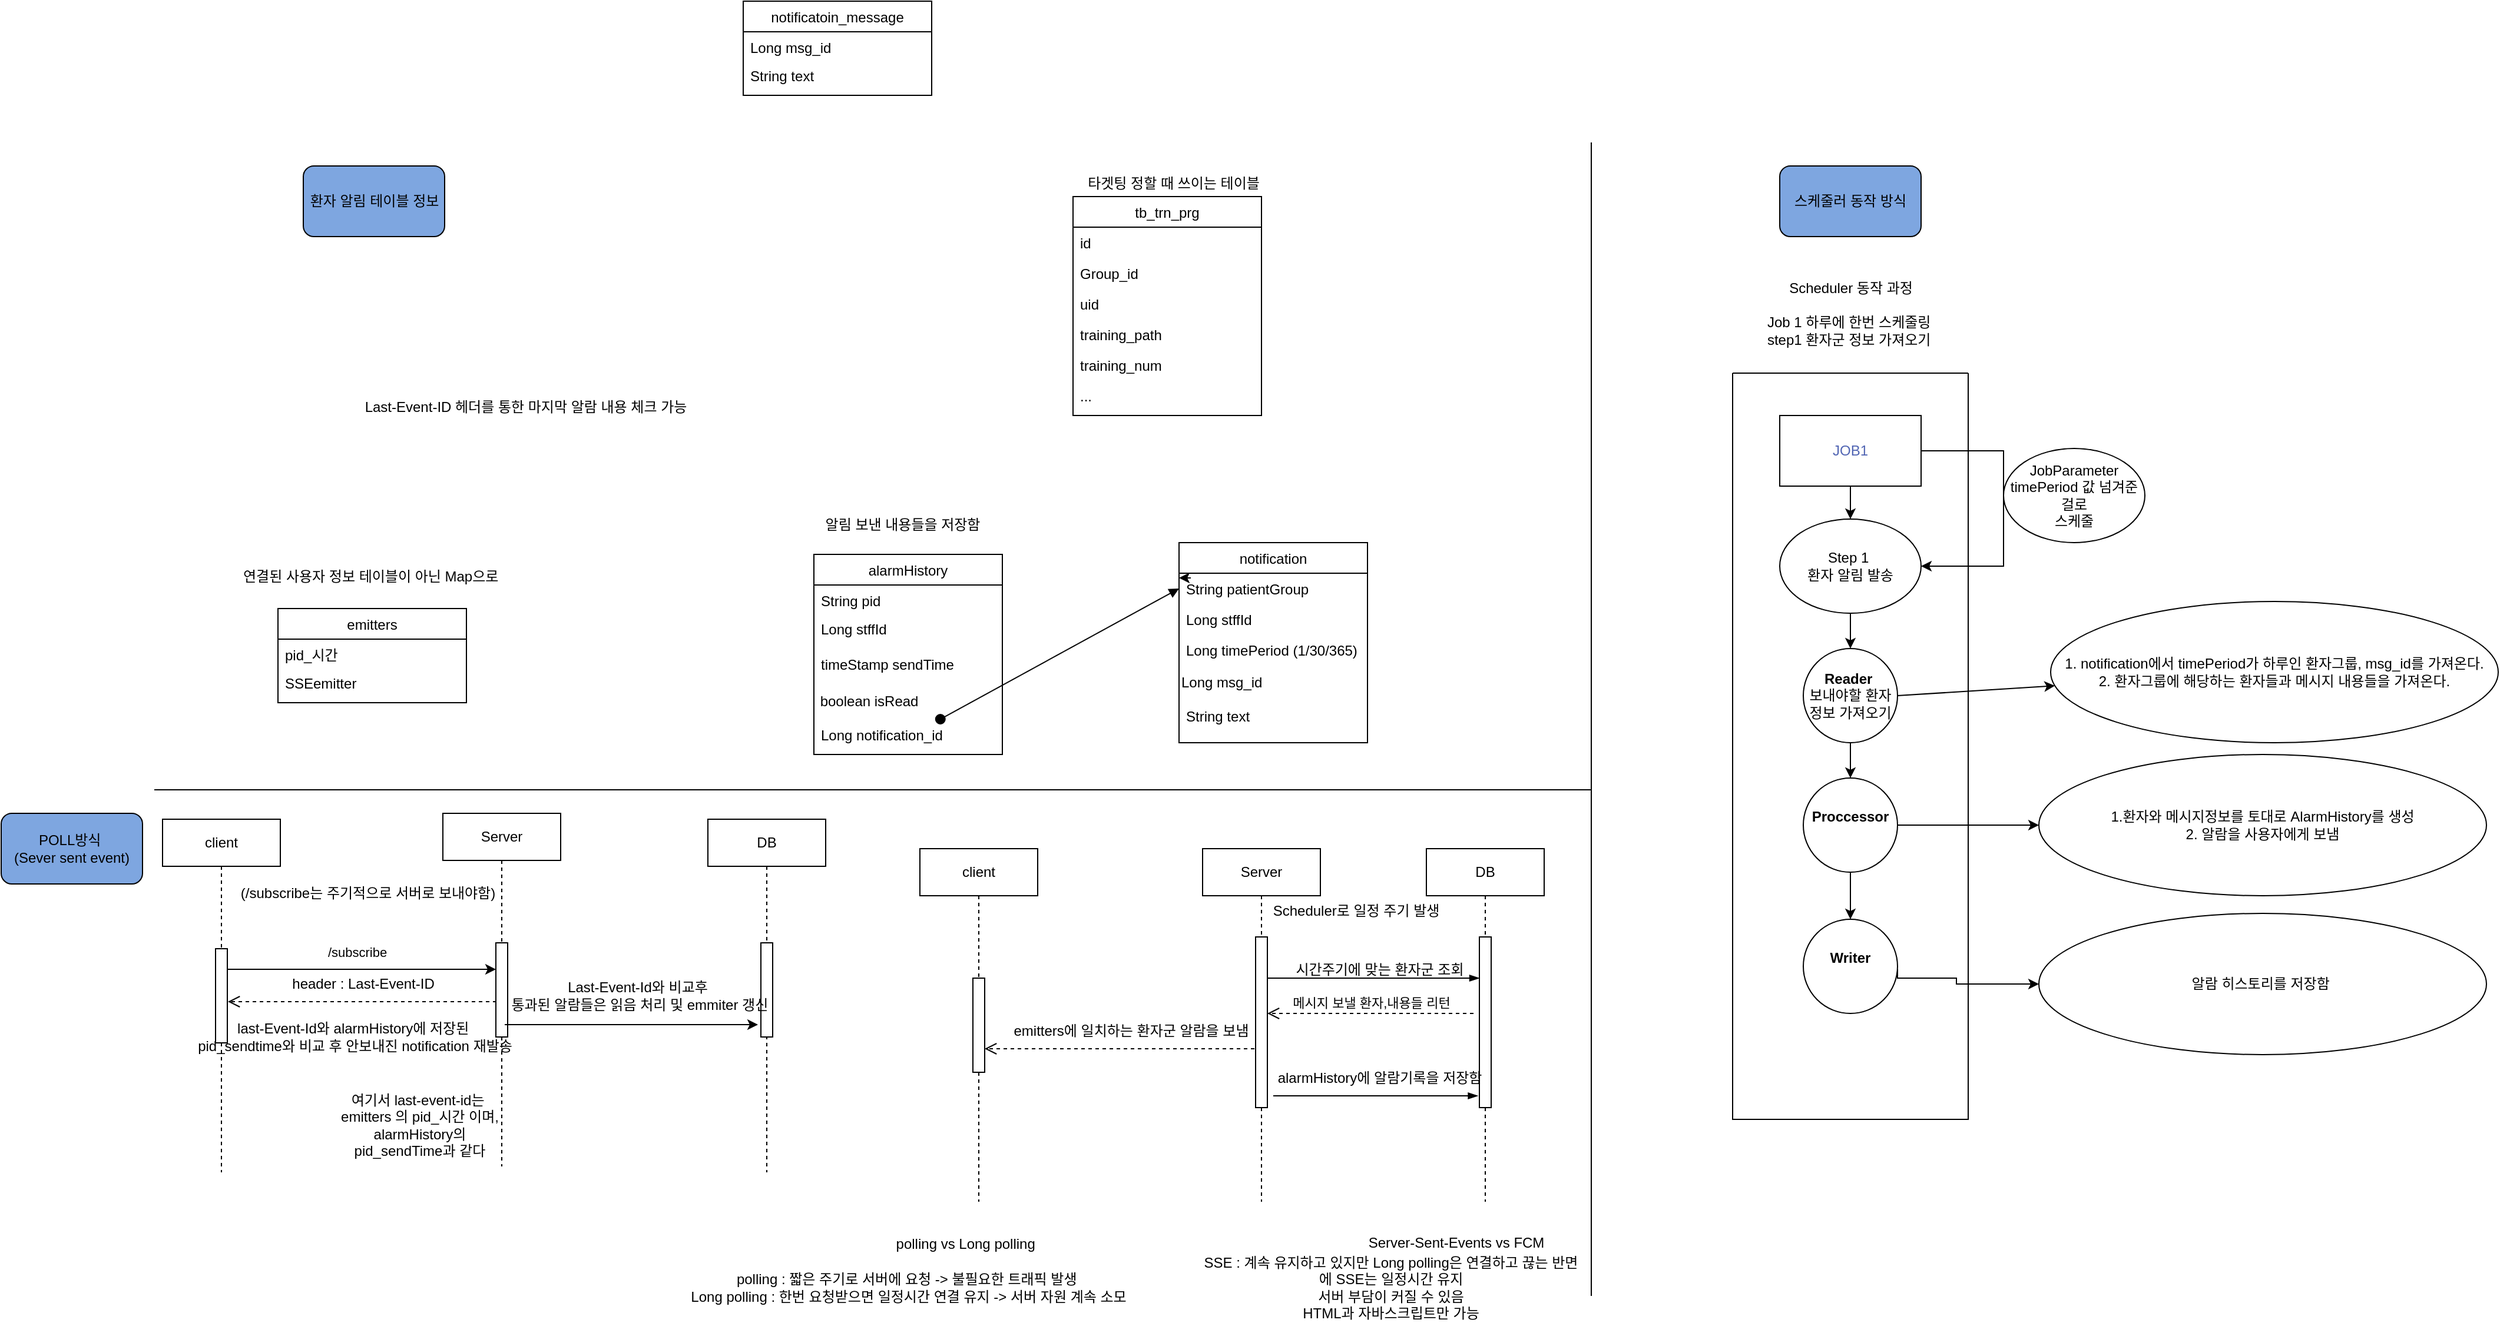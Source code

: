 <mxfile version="24.0.7" type="github">
  <diagram id="C5RBs43oDa-KdzZeNtuy" name="Page-1">
    <mxGraphModel dx="2901" dy="2324" grid="1" gridSize="10" guides="1" tooltips="1" connect="1" arrows="1" fold="1" page="1" pageScale="1" pageWidth="827" pageHeight="1169" background="#ffffff" math="0" shadow="0">
      <root>
        <mxCell id="WIyWlLk6GJQsqaUBKTNV-0" />
        <mxCell id="WIyWlLk6GJQsqaUBKTNV-1" parent="WIyWlLk6GJQsqaUBKTNV-0" />
        <mxCell id="zkfFHV4jXpPFQw0GAbJ--6" value="notificatoin_message" style="swimlane;fontStyle=0;align=center;verticalAlign=top;childLayout=stackLayout;horizontal=1;startSize=26;horizontalStack=0;resizeParent=1;resizeLast=0;collapsible=1;marginBottom=0;rounded=0;shadow=0;strokeWidth=1;" parent="WIyWlLk6GJQsqaUBKTNV-1" vertex="1">
          <mxGeometry x="-20" y="-140" width="160" height="80" as="geometry">
            <mxRectangle x="130" y="380" width="160" height="26" as="alternateBounds" />
          </mxGeometry>
        </mxCell>
        <mxCell id="zkfFHV4jXpPFQw0GAbJ--7" value="Long msg_id" style="text;align=left;verticalAlign=top;spacingLeft=4;spacingRight=4;overflow=hidden;rotatable=0;points=[[0,0.5],[1,0.5]];portConstraint=eastwest;" parent="zkfFHV4jXpPFQw0GAbJ--6" vertex="1">
          <mxGeometry y="26" width="160" height="24" as="geometry" />
        </mxCell>
        <mxCell id="Y5CRtkHLUo_hxefOHsX1-9" value="String text " style="text;align=left;verticalAlign=top;spacingLeft=4;spacingRight=4;overflow=hidden;rotatable=0;points=[[0,0.5],[1,0.5]];portConstraint=eastwest;" parent="zkfFHV4jXpPFQw0GAbJ--6" vertex="1">
          <mxGeometry y="50" width="160" height="30" as="geometry" />
        </mxCell>
        <mxCell id="Y5CRtkHLUo_hxefOHsX1-41" style="edgeStyle=orthogonalEdgeStyle;rounded=0;orthogonalLoop=1;jettySize=auto;html=1;" parent="WIyWlLk6GJQsqaUBKTNV-1" edge="1">
          <mxGeometry relative="1" as="geometry">
            <mxPoint x="350" y="350" as="targetPoint" />
            <mxPoint x="360" y="350" as="sourcePoint" />
          </mxGeometry>
        </mxCell>
        <mxCell id="zkfFHV4jXpPFQw0GAbJ--13" value="notification" style="swimlane;fontStyle=0;align=center;verticalAlign=top;childLayout=stackLayout;horizontal=1;startSize=26;horizontalStack=0;resizeParent=1;resizeLast=0;collapsible=1;marginBottom=0;rounded=0;shadow=0;strokeWidth=1;" parent="WIyWlLk6GJQsqaUBKTNV-1" vertex="1">
          <mxGeometry x="350" y="320" width="160" height="170" as="geometry">
            <mxRectangle x="340" y="380" width="170" height="26" as="alternateBounds" />
          </mxGeometry>
        </mxCell>
        <mxCell id="Y5CRtkHLUo_hxefOHsX1-2" value="String patientGroup" style="text;align=left;verticalAlign=top;spacingLeft=4;spacingRight=4;overflow=hidden;rotatable=0;points=[[0,0.5],[1,0.5]];portConstraint=eastwest;" parent="zkfFHV4jXpPFQw0GAbJ--13" vertex="1">
          <mxGeometry y="26" width="160" height="26" as="geometry" />
        </mxCell>
        <mxCell id="Y5CRtkHLUo_hxefOHsX1-3" value="Long stffId" style="text;align=left;verticalAlign=top;spacingLeft=4;spacingRight=4;overflow=hidden;rotatable=0;points=[[0,0.5],[1,0.5]];portConstraint=eastwest;" parent="zkfFHV4jXpPFQw0GAbJ--13" vertex="1">
          <mxGeometry y="52" width="160" height="26" as="geometry" />
        </mxCell>
        <mxCell id="Y5CRtkHLUo_hxefOHsX1-5" value="Long timePeriod (1/30/365)" style="text;align=left;verticalAlign=top;spacingLeft=4;spacingRight=4;overflow=hidden;rotatable=0;points=[[0,0.5],[1,0.5]];portConstraint=eastwest;" parent="zkfFHV4jXpPFQw0GAbJ--13" vertex="1">
          <mxGeometry y="78" width="160" height="26" as="geometry" />
        </mxCell>
        <mxCell id="Y5CRtkHLUo_hxefOHsX1-10" value="Long msg_id" style="text;html=1;align=left;verticalAlign=middle;resizable=0;points=[];autosize=1;strokeColor=none;fillColor=none;" parent="zkfFHV4jXpPFQw0GAbJ--13" vertex="1">
          <mxGeometry y="104" width="160" height="30" as="geometry" />
        </mxCell>
        <mxCell id="w-4qG2G89i9QHenakO-h-27" value="String text " style="text;align=left;verticalAlign=top;spacingLeft=4;spacingRight=4;overflow=hidden;rotatable=0;points=[[0,0.5],[1,0.5]];portConstraint=eastwest;" vertex="1" parent="zkfFHV4jXpPFQw0GAbJ--13">
          <mxGeometry y="134" width="160" height="30" as="geometry" />
        </mxCell>
        <mxCell id="zkfFHV4jXpPFQw0GAbJ--17" value="tb_trn_prg" style="swimlane;fontStyle=0;align=center;verticalAlign=top;childLayout=stackLayout;horizontal=1;startSize=26;horizontalStack=0;resizeParent=1;resizeLast=0;collapsible=1;marginBottom=0;rounded=0;shadow=0;strokeWidth=1;" parent="WIyWlLk6GJQsqaUBKTNV-1" vertex="1">
          <mxGeometry x="260" y="26" width="160" height="186" as="geometry">
            <mxRectangle x="550" y="140" width="160" height="26" as="alternateBounds" />
          </mxGeometry>
        </mxCell>
        <mxCell id="zkfFHV4jXpPFQw0GAbJ--18" value="id" style="text;align=left;verticalAlign=top;spacingLeft=4;spacingRight=4;overflow=hidden;rotatable=0;points=[[0,0.5],[1,0.5]];portConstraint=eastwest;" parent="zkfFHV4jXpPFQw0GAbJ--17" vertex="1">
          <mxGeometry y="26" width="160" height="26" as="geometry" />
        </mxCell>
        <mxCell id="zkfFHV4jXpPFQw0GAbJ--19" value="Group_id" style="text;align=left;verticalAlign=top;spacingLeft=4;spacingRight=4;overflow=hidden;rotatable=0;points=[[0,0.5],[1,0.5]];portConstraint=eastwest;rounded=0;shadow=0;html=0;" parent="zkfFHV4jXpPFQw0GAbJ--17" vertex="1">
          <mxGeometry y="52" width="160" height="26" as="geometry" />
        </mxCell>
        <mxCell id="zkfFHV4jXpPFQw0GAbJ--20" value="uid" style="text;align=left;verticalAlign=top;spacingLeft=4;spacingRight=4;overflow=hidden;rotatable=0;points=[[0,0.5],[1,0.5]];portConstraint=eastwest;rounded=0;shadow=0;html=0;" parent="zkfFHV4jXpPFQw0GAbJ--17" vertex="1">
          <mxGeometry y="78" width="160" height="26" as="geometry" />
        </mxCell>
        <mxCell id="zkfFHV4jXpPFQw0GAbJ--21" value="training_path" style="text;align=left;verticalAlign=top;spacingLeft=4;spacingRight=4;overflow=hidden;rotatable=0;points=[[0,0.5],[1,0.5]];portConstraint=eastwest;rounded=0;shadow=0;html=0;" parent="zkfFHV4jXpPFQw0GAbJ--17" vertex="1">
          <mxGeometry y="104" width="160" height="26" as="geometry" />
        </mxCell>
        <mxCell id="zkfFHV4jXpPFQw0GAbJ--22" value="training_num" style="text;align=left;verticalAlign=top;spacingLeft=4;spacingRight=4;overflow=hidden;rotatable=0;points=[[0,0.5],[1,0.5]];portConstraint=eastwest;rounded=0;shadow=0;html=0;" parent="zkfFHV4jXpPFQw0GAbJ--17" vertex="1">
          <mxGeometry y="130" width="160" height="26" as="geometry" />
        </mxCell>
        <mxCell id="zkfFHV4jXpPFQw0GAbJ--24" value="..." style="text;align=left;verticalAlign=top;spacingLeft=4;spacingRight=4;overflow=hidden;rotatable=0;points=[[0,0.5],[1,0.5]];portConstraint=eastwest;" parent="zkfFHV4jXpPFQw0GAbJ--17" vertex="1">
          <mxGeometry y="156" width="160" height="26" as="geometry" />
        </mxCell>
        <mxCell id="Y5CRtkHLUo_hxefOHsX1-7" value="타겟팅 정할 때 쓰이는 테이블" style="text;html=1;align=center;verticalAlign=middle;resizable=0;points=[];autosize=1;strokeColor=none;fillColor=none;" parent="WIyWlLk6GJQsqaUBKTNV-1" vertex="1">
          <mxGeometry x="265" width="160" height="30" as="geometry" />
        </mxCell>
        <mxCell id="Y5CRtkHLUo_hxefOHsX1-20" value="Server" style="shape=umlLifeline;whiteSpace=wrap;html=1;container=1;dropTarget=0;collapsible=0;recursiveResize=0;outlineConnect=0;portConstraint=eastwest;newEdgeStyle={&quot;curved&quot;:0,&quot;rounded&quot;:0};points=[[0,0,0,0,5],[0,1,0,0,-5],[1,0,0,0,5],[1,1,0,0,-5]];perimeter=rectanglePerimeter;targetShapes=umlLifeline;participant=label;" parent="WIyWlLk6GJQsqaUBKTNV-1" vertex="1">
          <mxGeometry x="370" y="580" width="100" height="300" as="geometry" />
        </mxCell>
        <mxCell id="Y5CRtkHLUo_hxefOHsX1-22" value="" style="html=1;points=[[0,0,0,0,5],[0,1,0,0,-5],[1,0,0,0,5],[1,1,0,0,-5]];perimeter=orthogonalPerimeter;outlineConnect=0;targetShapes=umlLifeline;portConstraint=eastwest;newEdgeStyle={&quot;curved&quot;:0,&quot;rounded&quot;:0};" parent="Y5CRtkHLUo_hxefOHsX1-20" vertex="1">
          <mxGeometry x="45" y="75" width="10" height="145" as="geometry" />
        </mxCell>
        <mxCell id="Y5CRtkHLUo_hxefOHsX1-21" value="client" style="shape=umlLifeline;whiteSpace=wrap;html=1;container=1;dropTarget=0;collapsible=0;recursiveResize=0;outlineConnect=0;portConstraint=eastwest;newEdgeStyle={&quot;curved&quot;:0,&quot;rounded&quot;:0};points=[[0,0,0,0,5],[0,1,0,0,-5],[1,0,0,0,5],[1,1,0,0,-5]];perimeter=rectanglePerimeter;targetShapes=umlLifeline;participant=label;" parent="WIyWlLk6GJQsqaUBKTNV-1" vertex="1">
          <mxGeometry x="130" y="580" width="100" height="300" as="geometry" />
        </mxCell>
        <mxCell id="Y5CRtkHLUo_hxefOHsX1-33" value="" style="html=1;points=[[0,0,0,0,5],[0,1,0,0,-5],[1,0,0,0,5],[1,1,0,0,-5]];perimeter=orthogonalPerimeter;outlineConnect=0;targetShapes=umlLifeline;portConstraint=eastwest;newEdgeStyle={&quot;curved&quot;:0,&quot;rounded&quot;:0};" parent="Y5CRtkHLUo_hxefOHsX1-21" vertex="1">
          <mxGeometry x="45" y="110" width="10" height="80" as="geometry" />
        </mxCell>
        <mxCell id="Y5CRtkHLUo_hxefOHsX1-23" value="DB" style="shape=umlLifeline;whiteSpace=wrap;html=1;container=1;dropTarget=0;collapsible=0;recursiveResize=0;outlineConnect=0;portConstraint=eastwest;newEdgeStyle={&quot;curved&quot;:0,&quot;rounded&quot;:0};points=[[0,0,0,0,5],[0,1,0,0,-5],[1,0,0,0,5],[1,1,0,0,-5]];perimeter=rectanglePerimeter;targetShapes=umlLifeline;participant=label;" parent="WIyWlLk6GJQsqaUBKTNV-1" vertex="1">
          <mxGeometry x="560" y="580" width="100" height="300" as="geometry" />
        </mxCell>
        <mxCell id="Y5CRtkHLUo_hxefOHsX1-24" value="" style="html=1;points=[[0,0,0,0,5],[0,1,0,0,-5],[1,0,0,0,5],[1,1,0,0,-5]];perimeter=orthogonalPerimeter;outlineConnect=0;targetShapes=umlLifeline;portConstraint=eastwest;newEdgeStyle={&quot;curved&quot;:0,&quot;rounded&quot;:0};" parent="Y5CRtkHLUo_hxefOHsX1-23" vertex="1">
          <mxGeometry x="45" y="75" width="10" height="145" as="geometry" />
        </mxCell>
        <mxCell id="Y5CRtkHLUo_hxefOHsX1-25" value="" style="edgeStyle=elbowEdgeStyle;fontSize=12;html=1;endArrow=blockThin;endFill=1;rounded=0;elbow=vertical;" parent="WIyWlLk6GJQsqaUBKTNV-1" source="Y5CRtkHLUo_hxefOHsX1-22" target="Y5CRtkHLUo_hxefOHsX1-24" edge="1">
          <mxGeometry width="160" relative="1" as="geometry">
            <mxPoint x="430" y="690" as="sourcePoint" />
            <mxPoint x="605" y="715" as="targetPoint" />
            <Array as="points">
              <mxPoint x="560" y="690" />
            </Array>
          </mxGeometry>
        </mxCell>
        <mxCell id="Y5CRtkHLUo_hxefOHsX1-30" value="시간주기에 맞는 환자군 조회" style="text;html=1;align=center;verticalAlign=middle;resizable=0;points=[];autosize=1;strokeColor=none;fillColor=none;" parent="WIyWlLk6GJQsqaUBKTNV-1" vertex="1">
          <mxGeometry x="440" y="668" width="160" height="30" as="geometry" />
        </mxCell>
        <mxCell id="Y5CRtkHLUo_hxefOHsX1-31" value="메시지 보낼 환자,내용들 리턴" style="html=1;verticalAlign=bottom;endArrow=open;dashed=1;endSize=8;curved=0;rounded=0;" parent="WIyWlLk6GJQsqaUBKTNV-1" target="Y5CRtkHLUo_hxefOHsX1-22" edge="1">
          <mxGeometry relative="1" as="geometry">
            <mxPoint x="600" y="720" as="sourcePoint" />
            <mxPoint x="520" y="720" as="targetPoint" />
          </mxGeometry>
        </mxCell>
        <mxCell id="Y5CRtkHLUo_hxefOHsX1-32" value="" style="html=1;verticalAlign=bottom;endArrow=open;dashed=1;endSize=8;curved=0;rounded=0;" parent="WIyWlLk6GJQsqaUBKTNV-1" target="Y5CRtkHLUo_hxefOHsX1-33" edge="1">
          <mxGeometry relative="1" as="geometry">
            <mxPoint x="414" y="750" as="sourcePoint" />
            <mxPoint x="334" y="750" as="targetPoint" />
          </mxGeometry>
        </mxCell>
        <mxCell id="Y5CRtkHLUo_hxefOHsX1-34" value="emitters에 일치하는 환자군 알람을 보냄" style="text;html=1;align=center;verticalAlign=middle;resizable=0;points=[];autosize=1;strokeColor=none;fillColor=none;" parent="WIyWlLk6GJQsqaUBKTNV-1" vertex="1">
          <mxGeometry x="204" y="720" width="210" height="30" as="geometry" />
        </mxCell>
        <mxCell id="Y5CRtkHLUo_hxefOHsX1-35" value="Server-Sent-Events vs FCM" style="text;html=1;align=center;verticalAlign=middle;resizable=0;points=[];autosize=1;strokeColor=none;fillColor=none;" parent="WIyWlLk6GJQsqaUBKTNV-1" vertex="1">
          <mxGeometry x="500" y="900" width="170" height="30" as="geometry" />
        </mxCell>
        <mxCell id="Y5CRtkHLUo_hxefOHsX1-36" value="SSE : 계속 유지하고 있지만 Long polling은 연결하고 끊는 반면에 SSE는 일정시간 유지&lt;div&gt;서버 부담이 커질 수 있음&lt;/div&gt;&lt;div&gt;HTML과 자바스크립트만 가능&lt;/div&gt;" style="text;html=1;align=center;verticalAlign=middle;whiteSpace=wrap;rounded=0;" parent="WIyWlLk6GJQsqaUBKTNV-1" vertex="1">
          <mxGeometry x="370" y="933" width="320" height="40" as="geometry" />
        </mxCell>
        <mxCell id="Y5CRtkHLUo_hxefOHsX1-37" value="polling vs Long polling&amp;nbsp;&lt;div&gt;&lt;br&gt;&lt;/div&gt;" style="text;html=1;align=center;verticalAlign=middle;resizable=0;points=[];autosize=1;strokeColor=none;fillColor=none;" parent="WIyWlLk6GJQsqaUBKTNV-1" vertex="1">
          <mxGeometry x="100" y="903" width="140" height="40" as="geometry" />
        </mxCell>
        <mxCell id="Y5CRtkHLUo_hxefOHsX1-38" value="polling : 짧은 주기로 서버에 요청 -&amp;gt; 불필요한 트래픽 발생&amp;nbsp;&lt;div&gt;Long polling : 한번 요청받으면 일정시간 연결 유지 -&amp;gt; 서버 자원 계속 소모&lt;/div&gt;" style="text;html=1;align=center;verticalAlign=middle;resizable=0;points=[];autosize=1;strokeColor=none;fillColor=none;" parent="WIyWlLk6GJQsqaUBKTNV-1" vertex="1">
          <mxGeometry x="-70" y="933" width="380" height="40" as="geometry" />
        </mxCell>
        <mxCell id="Y5CRtkHLUo_hxefOHsX1-39" value="Scheduler로 일정 주기 발생" style="text;html=1;align=center;verticalAlign=middle;resizable=0;points=[];autosize=1;strokeColor=none;fillColor=none;" parent="WIyWlLk6GJQsqaUBKTNV-1" vertex="1">
          <mxGeometry x="420" y="618" width="160" height="30" as="geometry" />
        </mxCell>
        <mxCell id="Y5CRtkHLUo_hxefOHsX1-42" value="emitters" style="swimlane;fontStyle=0;align=center;verticalAlign=top;childLayout=stackLayout;horizontal=1;startSize=26;horizontalStack=0;resizeParent=1;resizeLast=0;collapsible=1;marginBottom=0;rounded=0;shadow=0;strokeWidth=1;" parent="WIyWlLk6GJQsqaUBKTNV-1" vertex="1">
          <mxGeometry x="-415" y="376" width="160" height="80" as="geometry">
            <mxRectangle x="130" y="380" width="160" height="26" as="alternateBounds" />
          </mxGeometry>
        </mxCell>
        <mxCell id="Y5CRtkHLUo_hxefOHsX1-43" value="pid_시간" style="text;align=left;verticalAlign=top;spacingLeft=4;spacingRight=4;overflow=hidden;rotatable=0;points=[[0,0.5],[1,0.5]];portConstraint=eastwest;" parent="Y5CRtkHLUo_hxefOHsX1-42" vertex="1">
          <mxGeometry y="26" width="160" height="24" as="geometry" />
        </mxCell>
        <mxCell id="Y5CRtkHLUo_hxefOHsX1-44" value="SSEemitter" style="text;align=left;verticalAlign=top;spacingLeft=4;spacingRight=4;overflow=hidden;rotatable=0;points=[[0,0.5],[1,0.5]];portConstraint=eastwest;" parent="Y5CRtkHLUo_hxefOHsX1-42" vertex="1">
          <mxGeometry y="50" width="160" height="30" as="geometry" />
        </mxCell>
        <mxCell id="Y5CRtkHLUo_hxefOHsX1-48" value="연결된 사용자 정보 테이블이 아닌 Map으로&amp;nbsp;" style="text;html=1;align=center;verticalAlign=middle;resizable=0;points=[];autosize=1;strokeColor=none;fillColor=none;" parent="WIyWlLk6GJQsqaUBKTNV-1" vertex="1">
          <mxGeometry x="-450" y="334" width="230" height="30" as="geometry" />
        </mxCell>
        <mxCell id="Y5CRtkHLUo_hxefOHsX1-49" value="알림 보낸 내용들을 저장함" style="text;html=1;align=center;verticalAlign=middle;resizable=0;points=[];autosize=1;strokeColor=none;fillColor=none;" parent="WIyWlLk6GJQsqaUBKTNV-1" vertex="1">
          <mxGeometry x="40" y="290" width="150" height="30" as="geometry" />
        </mxCell>
        <mxCell id="Y5CRtkHLUo_hxefOHsX1-52" value="Scheduler 동작 과정&lt;div&gt;&lt;br&gt;&lt;/div&gt;&lt;div&gt;Job 1 하루에 한번 스케줄링&amp;nbsp;&lt;/div&gt;&lt;div&gt;step1 환자군 정보 가져오기&amp;nbsp;&lt;/div&gt;&lt;div&gt;&lt;br&gt;&lt;/div&gt;&lt;div&gt;&lt;br&gt;&lt;/div&gt;" style="text;html=1;align=center;verticalAlign=middle;resizable=0;points=[];autosize=1;strokeColor=none;fillColor=none;" parent="WIyWlLk6GJQsqaUBKTNV-1" vertex="1">
          <mxGeometry x="840" y="90" width="160" height="100" as="geometry" />
        </mxCell>
        <mxCell id="Y5CRtkHLUo_hxefOHsX1-53" value="alarmHistory에 알람기록을 저장함" style="text;html=1;align=center;verticalAlign=middle;resizable=0;points=[];autosize=1;strokeColor=none;fillColor=none;" parent="WIyWlLk6GJQsqaUBKTNV-1" vertex="1">
          <mxGeometry x="425" y="760" width="190" height="30" as="geometry" />
        </mxCell>
        <mxCell id="Y5CRtkHLUo_hxefOHsX1-54" value="Last-Event-ID 헤더를 통한 마지막 알람 내용 체크 가능" style="text;html=1;align=center;verticalAlign=middle;resizable=0;points=[];autosize=1;strokeColor=none;fillColor=none;" parent="WIyWlLk6GJQsqaUBKTNV-1" vertex="1">
          <mxGeometry x="-350" y="190" width="290" height="30" as="geometry" />
        </mxCell>
        <mxCell id="Y5CRtkHLUo_hxefOHsX1-78" value="client" style="shape=umlLifeline;whiteSpace=wrap;html=1;container=1;dropTarget=0;collapsible=0;recursiveResize=0;outlineConnect=0;portConstraint=eastwest;newEdgeStyle={&quot;curved&quot;:0,&quot;rounded&quot;:0};points=[[0,0,0,0,5],[0,1,0,0,-5],[1,0,0,0,5],[1,1,0,0,-5]];perimeter=rectanglePerimeter;targetShapes=umlLifeline;participant=label;" parent="WIyWlLk6GJQsqaUBKTNV-1" vertex="1">
          <mxGeometry x="-513" y="555" width="100" height="300" as="geometry" />
        </mxCell>
        <mxCell id="Y5CRtkHLUo_hxefOHsX1-79" value="" style="html=1;points=[[0,0,0,0,5],[0,1,0,0,-5],[1,0,0,0,5],[1,1,0,0,-5]];perimeter=orthogonalPerimeter;outlineConnect=0;targetShapes=umlLifeline;portConstraint=eastwest;newEdgeStyle={&quot;curved&quot;:0,&quot;rounded&quot;:0};" parent="Y5CRtkHLUo_hxefOHsX1-78" vertex="1">
          <mxGeometry x="45" y="110" width="10" height="80" as="geometry" />
        </mxCell>
        <mxCell id="Y5CRtkHLUo_hxefOHsX1-80" value="Server" style="shape=umlLifeline;whiteSpace=wrap;html=1;container=1;dropTarget=0;collapsible=0;recursiveResize=0;outlineConnect=0;portConstraint=eastwest;newEdgeStyle={&quot;curved&quot;:0,&quot;rounded&quot;:0};points=[[0,0,0,0,5],[0,1,0,0,-5],[1,0,0,0,5],[1,1,0,0,-5]];perimeter=rectanglePerimeter;targetShapes=umlLifeline;participant=label;" parent="WIyWlLk6GJQsqaUBKTNV-1" vertex="1">
          <mxGeometry x="-275" y="550" width="100" height="300" as="geometry" />
        </mxCell>
        <mxCell id="Y5CRtkHLUo_hxefOHsX1-81" value="" style="html=1;points=[[0,0,0,0,5],[0,1,0,0,-5],[1,0,0,0,5],[1,1,0,0,-5]];perimeter=orthogonalPerimeter;outlineConnect=0;targetShapes=umlLifeline;portConstraint=eastwest;newEdgeStyle={&quot;curved&quot;:0,&quot;rounded&quot;:0};" parent="Y5CRtkHLUo_hxefOHsX1-80" vertex="1">
          <mxGeometry x="45" y="110" width="10" height="80" as="geometry" />
        </mxCell>
        <mxCell id="Y5CRtkHLUo_hxefOHsX1-82" value="DB" style="shape=umlLifeline;whiteSpace=wrap;html=1;container=1;dropTarget=0;collapsible=0;recursiveResize=0;outlineConnect=0;portConstraint=eastwest;newEdgeStyle={&quot;curved&quot;:0,&quot;rounded&quot;:0};points=[[0,0,0,0,5],[0,1,0,0,-5],[1,0,0,0,5],[1,1,0,0,-5]];perimeter=rectanglePerimeter;targetShapes=umlLifeline;participant=label;" parent="WIyWlLk6GJQsqaUBKTNV-1" vertex="1">
          <mxGeometry x="-50" y="555" width="100" height="300" as="geometry" />
        </mxCell>
        <mxCell id="Y5CRtkHLUo_hxefOHsX1-83" value="" style="html=1;points=[[0,0,0,0,5],[0,1,0,0,-5],[1,0,0,0,5],[1,1,0,0,-5]];perimeter=orthogonalPerimeter;outlineConnect=0;targetShapes=umlLifeline;portConstraint=eastwest;newEdgeStyle={&quot;curved&quot;:0,&quot;rounded&quot;:0};" parent="Y5CRtkHLUo_hxefOHsX1-82" vertex="1">
          <mxGeometry x="45" y="105" width="10" height="80" as="geometry" />
        </mxCell>
        <mxCell id="Y5CRtkHLUo_hxefOHsX1-84" style="edgeStyle=orthogonalEdgeStyle;rounded=0;orthogonalLoop=1;jettySize=auto;html=1;curved=0;" parent="WIyWlLk6GJQsqaUBKTNV-1" source="Y5CRtkHLUo_hxefOHsX1-79" edge="1">
          <mxGeometry relative="1" as="geometry">
            <mxPoint x="-408" y="682.5" as="sourcePoint" />
            <mxPoint x="-230" y="682.5" as="targetPoint" />
            <Array as="points">
              <mxPoint x="-344" y="683" />
            </Array>
          </mxGeometry>
        </mxCell>
        <mxCell id="Y5CRtkHLUo_hxefOHsX1-85" value="/subscribe" style="edgeLabel;html=1;align=center;verticalAlign=middle;resizable=0;points=[];" parent="Y5CRtkHLUo_hxefOHsX1-84" vertex="1" connectable="0">
          <mxGeometry x="-0.152" y="-2" relative="1" as="geometry">
            <mxPoint x="13" y="-17" as="offset" />
          </mxGeometry>
        </mxCell>
        <mxCell id="Y5CRtkHLUo_hxefOHsX1-86" value="header : Last-Event-ID" style="text;html=1;align=center;verticalAlign=middle;resizable=0;points=[];autosize=1;strokeColor=none;fillColor=none;" parent="WIyWlLk6GJQsqaUBKTNV-1" vertex="1">
          <mxGeometry x="-413.5" y="680" width="140" height="30" as="geometry" />
        </mxCell>
        <mxCell id="Y5CRtkHLUo_hxefOHsX1-87" value="last-Event-Id와 alarmHistory에 저장된&amp;nbsp;&lt;div&gt;pid_sendtime와 비교 후 안보내진 notification 재발송&lt;/div&gt;" style="text;html=1;align=center;verticalAlign=middle;resizable=0;points=[];autosize=1;strokeColor=none;fillColor=none;" parent="WIyWlLk6GJQsqaUBKTNV-1" vertex="1">
          <mxGeometry x="-490" y="720" width="280" height="40" as="geometry" />
        </mxCell>
        <mxCell id="Y5CRtkHLUo_hxefOHsX1-88" value="" style="endArrow=classic;html=1;rounded=0;" parent="WIyWlLk6GJQsqaUBKTNV-1" edge="1">
          <mxGeometry width="50" height="50" relative="1" as="geometry">
            <mxPoint x="-222.5" y="729.5" as="sourcePoint" />
            <mxPoint x="-7.5" y="729.5" as="targetPoint" />
            <Array as="points">
              <mxPoint x="-142.5" y="729.5" />
            </Array>
          </mxGeometry>
        </mxCell>
        <mxCell id="Y5CRtkHLUo_hxefOHsX1-90" value="" style="html=1;verticalAlign=bottom;endArrow=open;dashed=1;endSize=8;curved=0;rounded=0;" parent="WIyWlLk6GJQsqaUBKTNV-1" edge="1">
          <mxGeometry relative="1" as="geometry">
            <mxPoint x="-229.5" y="710" as="sourcePoint" />
            <mxPoint x="-457.5" y="710" as="targetPoint" />
          </mxGeometry>
        </mxCell>
        <mxCell id="Y5CRtkHLUo_hxefOHsX1-94" value="alarmHistory" style="swimlane;fontStyle=0;align=center;verticalAlign=top;childLayout=stackLayout;horizontal=1;startSize=26;horizontalStack=0;resizeParent=1;resizeLast=0;collapsible=1;marginBottom=0;rounded=0;shadow=0;strokeWidth=1;" parent="WIyWlLk6GJQsqaUBKTNV-1" vertex="1">
          <mxGeometry x="40" y="330" width="160" height="170" as="geometry">
            <mxRectangle x="130" y="380" width="160" height="26" as="alternateBounds" />
          </mxGeometry>
        </mxCell>
        <mxCell id="Y5CRtkHLUo_hxefOHsX1-95" value="String pid" style="text;align=left;verticalAlign=top;spacingLeft=4;spacingRight=4;overflow=hidden;rotatable=0;points=[[0,0.5],[1,0.5]];portConstraint=eastwest;" parent="Y5CRtkHLUo_hxefOHsX1-94" vertex="1">
          <mxGeometry y="26" width="160" height="24" as="geometry" />
        </mxCell>
        <mxCell id="Y5CRtkHLUo_hxefOHsX1-96" value="Long stffId" style="text;align=left;verticalAlign=top;spacingLeft=4;spacingRight=4;overflow=hidden;rotatable=0;points=[[0,0.5],[1,0.5]];portConstraint=eastwest;" parent="Y5CRtkHLUo_hxefOHsX1-94" vertex="1">
          <mxGeometry y="50" width="160" height="30" as="geometry" />
        </mxCell>
        <mxCell id="Y5CRtkHLUo_hxefOHsX1-98" value="timeStamp sendTime" style="text;align=left;verticalAlign=top;spacingLeft=4;spacingRight=4;overflow=hidden;rotatable=0;points=[[0,0.5],[1,0.5]];portConstraint=eastwest;" parent="Y5CRtkHLUo_hxefOHsX1-94" vertex="1">
          <mxGeometry y="80" width="160" height="30" as="geometry" />
        </mxCell>
        <mxCell id="Y5CRtkHLUo_hxefOHsX1-100" value="&amp;nbsp;boolean isRead" style="text;html=1;align=left;verticalAlign=middle;resizable=0;points=[];autosize=1;strokeColor=none;fillColor=none;" parent="Y5CRtkHLUo_hxefOHsX1-94" vertex="1">
          <mxGeometry y="110" width="160" height="30" as="geometry" />
        </mxCell>
        <mxCell id="Y5CRtkHLUo_hxefOHsX1-101" value="Long notification_id" style="text;align=left;verticalAlign=top;spacingLeft=4;spacingRight=4;overflow=hidden;rotatable=0;points=[[0,0.5],[1,0.5]];portConstraint=eastwest;" parent="Y5CRtkHLUo_hxefOHsX1-94" vertex="1">
          <mxGeometry y="140" width="160" height="30" as="geometry" />
        </mxCell>
        <mxCell id="Y5CRtkHLUo_hxefOHsX1-102" value="Last-Event-Id와 비교후&lt;div&gt;&amp;nbsp;통과된 알람들은 읽음 처리 및 emmiter 갱신&lt;/div&gt;" style="text;html=1;align=center;verticalAlign=middle;resizable=0;points=[];autosize=1;strokeColor=none;fillColor=none;" parent="WIyWlLk6GJQsqaUBKTNV-1" vertex="1">
          <mxGeometry x="-230" y="685" width="240" height="40" as="geometry" />
        </mxCell>
        <mxCell id="Y5CRtkHLUo_hxefOHsX1-104" value="" style="edgeStyle=elbowEdgeStyle;fontSize=12;html=1;endArrow=blockThin;endFill=1;rounded=0;exitX=-0.014;exitY=0.9;exitDx=0;exitDy=0;exitPerimeter=0;" parent="WIyWlLk6GJQsqaUBKTNV-1" edge="1">
          <mxGeometry width="160" relative="1" as="geometry">
            <mxPoint x="430" y="790" as="sourcePoint" />
            <mxPoint x="603.77" y="790" as="targetPoint" />
            <Array as="points">
              <mxPoint x="543.77" y="773" />
              <mxPoint x="518.77" y="783" />
            </Array>
          </mxGeometry>
        </mxCell>
        <mxCell id="Y5CRtkHLUo_hxefOHsX1-106" value="여기서 last-event-id는&amp;nbsp;&lt;div&gt;emitters 의 pid_시간 이며,&lt;/div&gt;&lt;div&gt;alarmHistory의&lt;/div&gt;&lt;div&gt;pid_sendTime과 같다&lt;/div&gt;" style="text;html=1;align=center;verticalAlign=middle;resizable=0;points=[];autosize=1;strokeColor=none;fillColor=none;" parent="WIyWlLk6GJQsqaUBKTNV-1" vertex="1">
          <mxGeometry x="-370" y="780" width="150" height="70" as="geometry" />
        </mxCell>
        <mxCell id="Y5CRtkHLUo_hxefOHsX1-108" value="(/subscribe는 주기적으로 서버로 보내야함)" style="text;html=1;align=center;verticalAlign=middle;resizable=0;points=[];autosize=1;strokeColor=none;fillColor=none;" parent="WIyWlLk6GJQsqaUBKTNV-1" vertex="1">
          <mxGeometry x="-454" y="603" width="230" height="30" as="geometry" />
        </mxCell>
        <mxCell id="Y5CRtkHLUo_hxefOHsX1-110" value="" style="html=1;verticalAlign=bottom;startArrow=oval;startFill=1;endArrow=block;startSize=8;curved=0;rounded=0;entryX=0;entryY=0.5;entryDx=0;entryDy=0;" parent="WIyWlLk6GJQsqaUBKTNV-1" edge="1" target="Y5CRtkHLUo_hxefOHsX1-2" source="Y5CRtkHLUo_hxefOHsX1-101">
          <mxGeometry width="60" relative="1" as="geometry">
            <mxPoint x="-230" y="430" as="sourcePoint" />
            <mxPoint x="340" y="390" as="targetPoint" />
          </mxGeometry>
        </mxCell>
        <mxCell id="w-4qG2G89i9QHenakO-h-14" style="edgeStyle=orthogonalEdgeStyle;rounded=0;orthogonalLoop=1;jettySize=auto;html=1;entryX=0.5;entryY=0;entryDx=0;entryDy=0;" edge="1" parent="WIyWlLk6GJQsqaUBKTNV-1" source="w-4qG2G89i9QHenakO-h-1" target="w-4qG2G89i9QHenakO-h-12">
          <mxGeometry relative="1" as="geometry" />
        </mxCell>
        <mxCell id="w-4qG2G89i9QHenakO-h-1" value="Step 1&amp;nbsp;&lt;div&gt;환자 알림 발송&lt;/div&gt;" style="ellipse;whiteSpace=wrap;html=1;" vertex="1" parent="WIyWlLk6GJQsqaUBKTNV-1">
          <mxGeometry x="860" y="300" width="120" height="80" as="geometry" />
        </mxCell>
        <mxCell id="w-4qG2G89i9QHenakO-h-2" value="" style="swimlane;startSize=0;" vertex="1" parent="WIyWlLk6GJQsqaUBKTNV-1">
          <mxGeometry x="820" y="176" width="200" height="634" as="geometry">
            <mxRectangle x="820" y="176" width="50" height="40" as="alternateBounds" />
          </mxGeometry>
        </mxCell>
        <mxCell id="w-4qG2G89i9QHenakO-h-0" value="&lt;font color=&quot;#5165b3&quot;&gt;JOB1&lt;/font&gt;" style="rounded=0;whiteSpace=wrap;html=1;" vertex="1" parent="w-4qG2G89i9QHenakO-h-2">
          <mxGeometry x="40" y="36" width="120" height="60" as="geometry" />
        </mxCell>
        <mxCell id="w-4qG2G89i9QHenakO-h-25" style="edgeStyle=orthogonalEdgeStyle;rounded=0;orthogonalLoop=1;jettySize=auto;html=1;entryX=0.5;entryY=0;entryDx=0;entryDy=0;" edge="1" parent="w-4qG2G89i9QHenakO-h-2" source="w-4qG2G89i9QHenakO-h-12" target="w-4qG2G89i9QHenakO-h-15">
          <mxGeometry relative="1" as="geometry" />
        </mxCell>
        <mxCell id="w-4qG2G89i9QHenakO-h-12" value="&lt;b&gt;Reader&amp;nbsp;&lt;/b&gt;&lt;div&gt;보내야할 환자 정보 가져오기&lt;/div&gt;" style="ellipse;whiteSpace=wrap;html=1;aspect=fixed;" vertex="1" parent="w-4qG2G89i9QHenakO-h-2">
          <mxGeometry x="60" y="234" width="80" height="80" as="geometry" />
        </mxCell>
        <mxCell id="w-4qG2G89i9QHenakO-h-13" value="" style="endArrow=classic;html=1;rounded=0;" edge="1" parent="w-4qG2G89i9QHenakO-h-2" target="w-4qG2G89i9QHenakO-h-1">
          <mxGeometry width="50" height="50" relative="1" as="geometry">
            <mxPoint x="100" y="96" as="sourcePoint" />
            <mxPoint x="150" y="46" as="targetPoint" />
          </mxGeometry>
        </mxCell>
        <mxCell id="w-4qG2G89i9QHenakO-h-26" style="edgeStyle=orthogonalEdgeStyle;rounded=0;orthogonalLoop=1;jettySize=auto;html=1;entryX=0.5;entryY=0;entryDx=0;entryDy=0;" edge="1" parent="w-4qG2G89i9QHenakO-h-2" source="w-4qG2G89i9QHenakO-h-15" target="w-4qG2G89i9QHenakO-h-21">
          <mxGeometry relative="1" as="geometry" />
        </mxCell>
        <mxCell id="w-4qG2G89i9QHenakO-h-15" value="&lt;b&gt;Proccessor&lt;/b&gt;&lt;div&gt;&lt;b&gt;&lt;br&gt;&lt;/b&gt;&lt;/div&gt;" style="ellipse;whiteSpace=wrap;html=1;aspect=fixed;" vertex="1" parent="w-4qG2G89i9QHenakO-h-2">
          <mxGeometry x="60" y="344" width="80" height="80" as="geometry" />
        </mxCell>
        <mxCell id="w-4qG2G89i9QHenakO-h-16" value="" style="endArrow=classic;html=1;rounded=0;" edge="1" parent="w-4qG2G89i9QHenakO-h-2" target="w-4qG2G89i9QHenakO-h-17">
          <mxGeometry width="50" height="50" relative="1" as="geometry">
            <mxPoint x="140" y="274" as="sourcePoint" />
            <mxPoint x="310" y="244" as="targetPoint" />
          </mxGeometry>
        </mxCell>
        <mxCell id="w-4qG2G89i9QHenakO-h-21" value="&lt;b&gt;Writer&lt;/b&gt;&lt;br&gt;&lt;div&gt;&lt;b&gt;&lt;br&gt;&lt;/b&gt;&lt;/div&gt;" style="ellipse;whiteSpace=wrap;html=1;aspect=fixed;" vertex="1" parent="w-4qG2G89i9QHenakO-h-2">
          <mxGeometry x="60" y="464" width="80" height="80" as="geometry" />
        </mxCell>
        <mxCell id="w-4qG2G89i9QHenakO-h-3" value="" style="endArrow=none;html=1;rounded=0;" edge="1" parent="WIyWlLk6GJQsqaUBKTNV-1">
          <mxGeometry width="50" height="50" relative="1" as="geometry">
            <mxPoint x="-520" y="530" as="sourcePoint" />
            <mxPoint x="700" y="530" as="targetPoint" />
          </mxGeometry>
        </mxCell>
        <mxCell id="w-4qG2G89i9QHenakO-h-6" value="" style="endArrow=none;html=1;rounded=0;" edge="1" parent="WIyWlLk6GJQsqaUBKTNV-1">
          <mxGeometry width="50" height="50" relative="1" as="geometry">
            <mxPoint x="700" y="960" as="sourcePoint" />
            <mxPoint x="700" y="-20" as="targetPoint" />
          </mxGeometry>
        </mxCell>
        <mxCell id="w-4qG2G89i9QHenakO-h-8" value="환자 알림 테이블 정보" style="rounded=1;whiteSpace=wrap;html=1;fillColor=#7EA6E0;" vertex="1" parent="WIyWlLk6GJQsqaUBKTNV-1">
          <mxGeometry x="-393.5" width="120" height="60" as="geometry" />
        </mxCell>
        <mxCell id="w-4qG2G89i9QHenakO-h-9" value="POLL방식&amp;nbsp;&lt;br&gt;(Sever sent event)&lt;span style=&quot;color: rgba(0, 0, 0, 0); font-family: monospace; font-size: 0px; text-align: start; text-wrap: nowrap;&quot;&gt;%3CmxGraphModel%3E%3Croot%3E%3CmxCell%20id%3D%220%22%2F%3E%3CmxCell%20id%3D%221%22%20parent%3D%220%22%2F%3E%3CmxCell%20id%3D%222%22%20value%3D%22%ED%99%98%EC%9E%90%20%EC%95%8C%EB%A6%BC%20%ED%85%8C%EC%9D%B4%EB%B8%94%20%EC%A0%95%EB%B3%B4%22%20style%3D%22rounded%3D1%3BwhiteSpace%3Dwrap%3Bhtml%3D1%3BfillColor%3D%237EA6E0%3B%22%20vertex%3D%221%22%20parent%3D%221%22%3E%3CmxGeometry%20x%3D%22-393.5%22%20width%3D%22120%22%20height%3D%2260%22%20as%3D%22geometry%22%2F%3E%3C%2FmxCell%3E%3C%2Froot%3E%3C%2FmxGraphModel%E&lt;/span&gt;" style="rounded=1;whiteSpace=wrap;html=1;fillColor=#7EA6E0;" vertex="1" parent="WIyWlLk6GJQsqaUBKTNV-1">
          <mxGeometry x="-650" y="550" width="120" height="60" as="geometry" />
        </mxCell>
        <mxCell id="w-4qG2G89i9QHenakO-h-10" value="스케줄러 동작 방식" style="rounded=1;whiteSpace=wrap;html=1;fillColor=#7EA6E0;" vertex="1" parent="WIyWlLk6GJQsqaUBKTNV-1">
          <mxGeometry x="860" width="120" height="60" as="geometry" />
        </mxCell>
        <mxCell id="w-4qG2G89i9QHenakO-h-17" value="1. notification에서 timePeriod가 하루인 환자그룹, msg_id를 가져온다.&lt;div&gt;&lt;div&gt;&lt;div&gt;2. 환자그룹에 해당하는 환자들과 메시지 내용들을 가져온다.&lt;/div&gt;&lt;/div&gt;&lt;/div&gt;" style="ellipse;whiteSpace=wrap;html=1;" vertex="1" parent="WIyWlLk6GJQsqaUBKTNV-1">
          <mxGeometry x="1090" y="370" width="380" height="120" as="geometry" />
        </mxCell>
        <mxCell id="w-4qG2G89i9QHenakO-h-19" value="1.환자와 메시지정보를 토대로 AlarmHistory를 생성&lt;div&gt;2. 알람을 사용자에게 보냄&lt;/div&gt;" style="ellipse;whiteSpace=wrap;html=1;" vertex="1" parent="WIyWlLk6GJQsqaUBKTNV-1">
          <mxGeometry x="1080" y="500" width="380" height="120" as="geometry" />
        </mxCell>
        <mxCell id="w-4qG2G89i9QHenakO-h-20" style="edgeStyle=orthogonalEdgeStyle;rounded=0;orthogonalLoop=1;jettySize=auto;html=1;" edge="1" parent="WIyWlLk6GJQsqaUBKTNV-1" source="w-4qG2G89i9QHenakO-h-15" target="w-4qG2G89i9QHenakO-h-19">
          <mxGeometry relative="1" as="geometry" />
        </mxCell>
        <mxCell id="w-4qG2G89i9QHenakO-h-22" value="알람 히스토리를 저장함&amp;nbsp;" style="ellipse;whiteSpace=wrap;html=1;" vertex="1" parent="WIyWlLk6GJQsqaUBKTNV-1">
          <mxGeometry x="1080" y="635" width="380" height="120" as="geometry" />
        </mxCell>
        <mxCell id="w-4qG2G89i9QHenakO-h-24" style="edgeStyle=orthogonalEdgeStyle;rounded=0;orthogonalLoop=1;jettySize=auto;html=1;entryX=0;entryY=0.5;entryDx=0;entryDy=0;" edge="1" parent="WIyWlLk6GJQsqaUBKTNV-1" target="w-4qG2G89i9QHenakO-h-22">
          <mxGeometry relative="1" as="geometry">
            <mxPoint x="960" y="682.5" as="sourcePoint" />
            <mxPoint x="1080" y="682.5" as="targetPoint" />
            <Array as="points">
              <mxPoint x="960" y="690" />
              <mxPoint x="1010" y="690" />
              <mxPoint x="1010" y="695" />
            </Array>
          </mxGeometry>
        </mxCell>
        <mxCell id="w-4qG2G89i9QHenakO-h-28" value="" style="endArrow=classic;html=1;rounded=0;exitX=1;exitY=0.5;exitDx=0;exitDy=0;entryX=1;entryY=0.5;entryDx=0;entryDy=0;" edge="1" parent="WIyWlLk6GJQsqaUBKTNV-1" source="w-4qG2G89i9QHenakO-h-0" target="w-4qG2G89i9QHenakO-h-1">
          <mxGeometry width="50" height="50" relative="1" as="geometry">
            <mxPoint x="1050" y="250" as="sourcePoint" />
            <mxPoint x="1050" y="350" as="targetPoint" />
            <Array as="points">
              <mxPoint x="1050" y="242" />
              <mxPoint x="1050" y="340" />
            </Array>
          </mxGeometry>
        </mxCell>
        <mxCell id="w-4qG2G89i9QHenakO-h-29" value="JobParameter&lt;br&gt;timePeriod 값 넘겨준걸로&lt;div&gt;스케줄&lt;/div&gt;" style="ellipse;whiteSpace=wrap;html=1;" vertex="1" parent="WIyWlLk6GJQsqaUBKTNV-1">
          <mxGeometry x="1050" y="240" width="120" height="80" as="geometry" />
        </mxCell>
      </root>
    </mxGraphModel>
  </diagram>
</mxfile>
